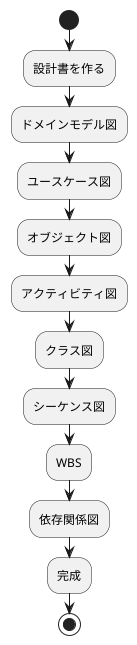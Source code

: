 @startuml 券売機シミュレータ
|ユーザー|
start


:設計書を作る;
:ドメインモデル図;
:ユースケース図;
:オブジェクト図;
:アクティビティ図;
:クラス図;
:シーケンス図;
:WBS;
:依存関係図;

:完成;
stop
@enduml